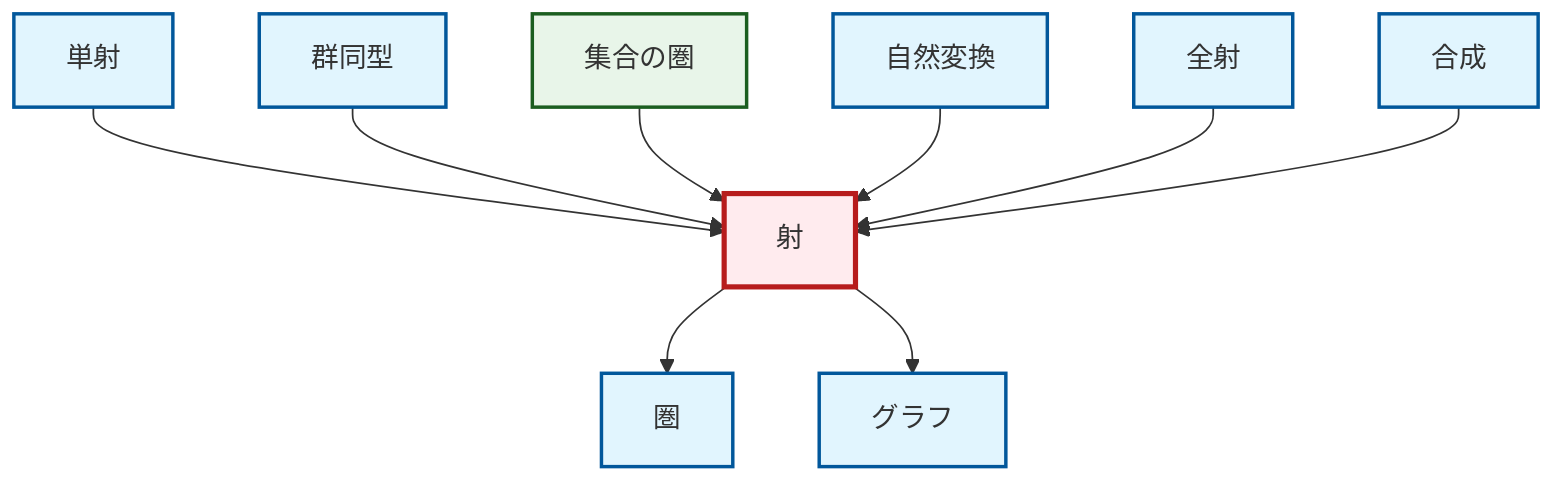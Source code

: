 graph TD
    classDef definition fill:#e1f5fe,stroke:#01579b,stroke-width:2px
    classDef theorem fill:#f3e5f5,stroke:#4a148c,stroke-width:2px
    classDef axiom fill:#fff3e0,stroke:#e65100,stroke-width:2px
    classDef example fill:#e8f5e9,stroke:#1b5e20,stroke-width:2px
    classDef current fill:#ffebee,stroke:#b71c1c,stroke-width:3px
    ex-set-category["集合の圏"]:::example
    def-natural-transformation["自然変換"]:::definition
    def-category["圏"]:::definition
    def-isomorphism["群同型"]:::definition
    def-epimorphism["全射"]:::definition
    def-composition["合成"]:::definition
    def-monomorphism["単射"]:::definition
    def-graph["グラフ"]:::definition
    def-morphism["射"]:::definition
    def-monomorphism --> def-morphism
    def-morphism --> def-category
    def-isomorphism --> def-morphism
    ex-set-category --> def-morphism
    def-natural-transformation --> def-morphism
    def-morphism --> def-graph
    def-epimorphism --> def-morphism
    def-composition --> def-morphism
    class def-morphism current
